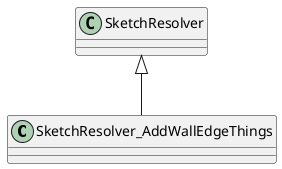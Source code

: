 @startuml
class SketchResolver_AddWallEdgeThings {
}
SketchResolver <|-- SketchResolver_AddWallEdgeThings
@enduml
